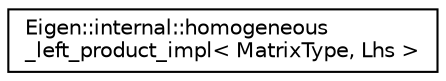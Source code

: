 digraph "Graphical Class Hierarchy"
{
  edge [fontname="Helvetica",fontsize="10",labelfontname="Helvetica",labelfontsize="10"];
  node [fontname="Helvetica",fontsize="10",shape=record];
  rankdir="LR";
  Node1 [label="Eigen::internal::homogeneous\l_left_product_impl\< MatrixType, Lhs \>",height=0.2,width=0.4,color="black", fillcolor="white", style="filled",URL="$struct_eigen_1_1internal_1_1homogeneous__left__product__impl.html"];
}
